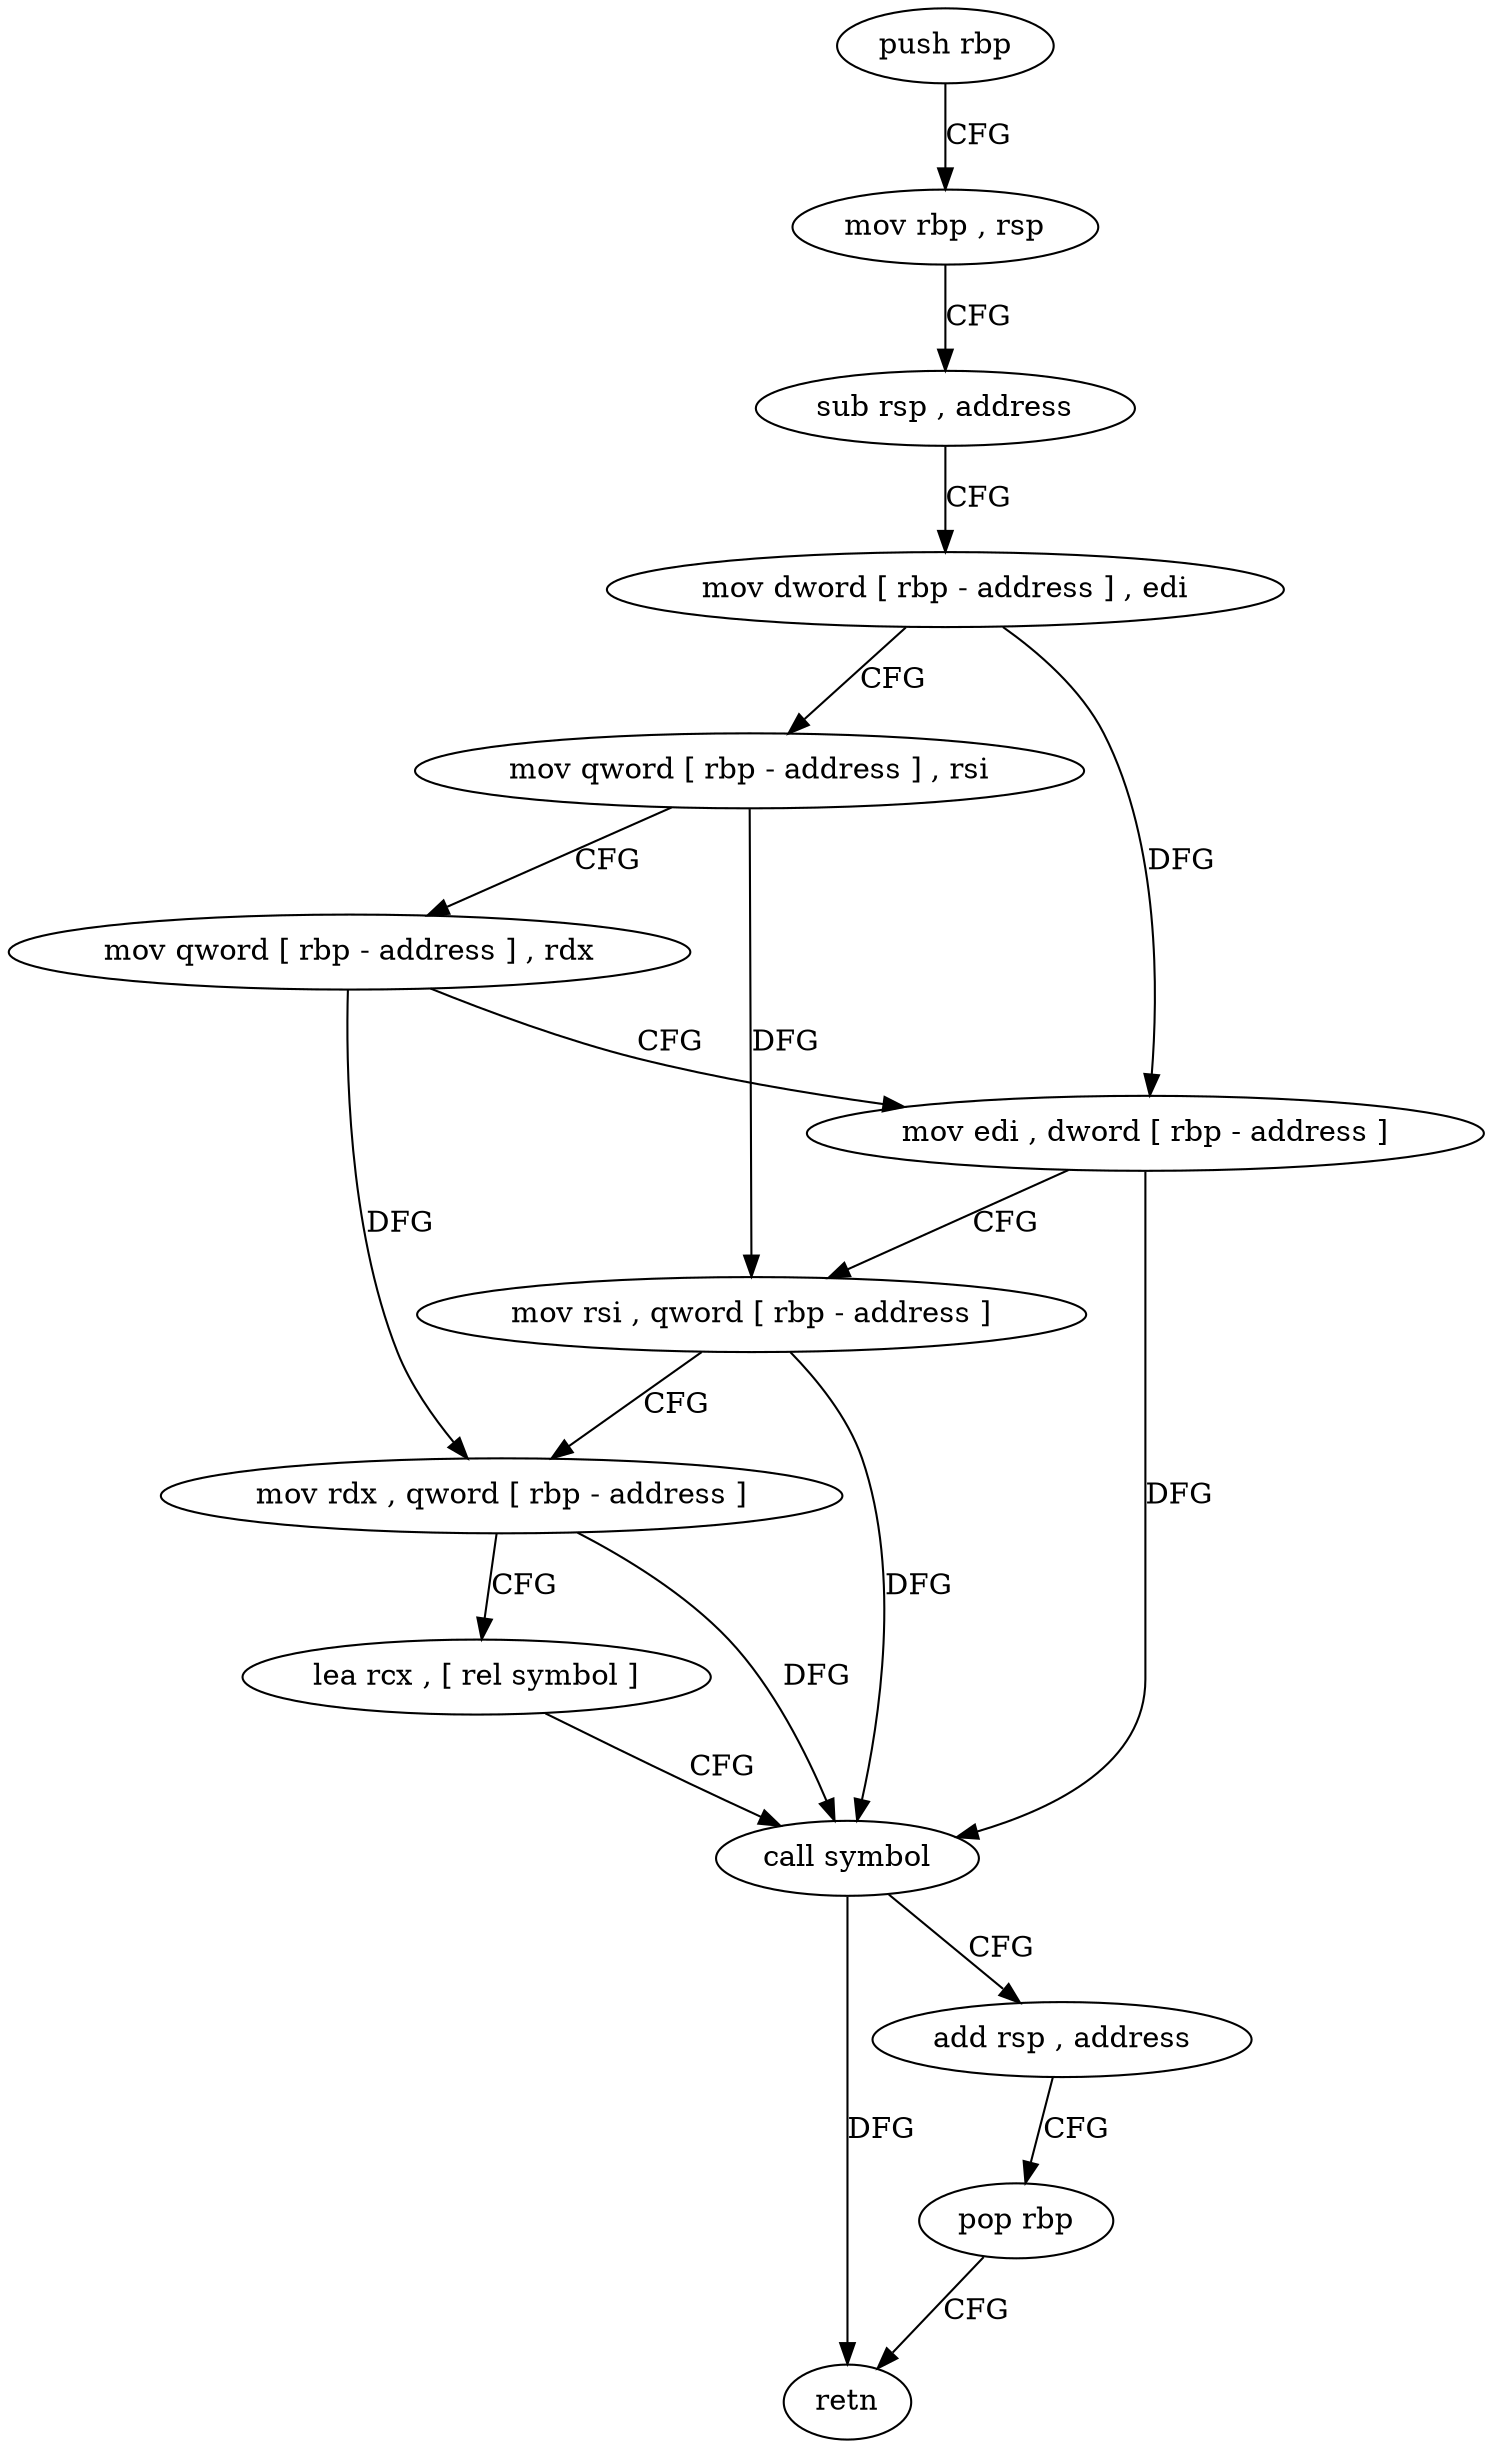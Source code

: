 digraph "func" {
"4234672" [label = "push rbp" ]
"4234673" [label = "mov rbp , rsp" ]
"4234676" [label = "sub rsp , address" ]
"4234680" [label = "mov dword [ rbp - address ] , edi" ]
"4234683" [label = "mov qword [ rbp - address ] , rsi" ]
"4234687" [label = "mov qword [ rbp - address ] , rdx" ]
"4234691" [label = "mov edi , dword [ rbp - address ]" ]
"4234694" [label = "mov rsi , qword [ rbp - address ]" ]
"4234698" [label = "mov rdx , qword [ rbp - address ]" ]
"4234702" [label = "lea rcx , [ rel symbol ]" ]
"4234709" [label = "call symbol" ]
"4234714" [label = "add rsp , address" ]
"4234718" [label = "pop rbp" ]
"4234719" [label = "retn" ]
"4234672" -> "4234673" [ label = "CFG" ]
"4234673" -> "4234676" [ label = "CFG" ]
"4234676" -> "4234680" [ label = "CFG" ]
"4234680" -> "4234683" [ label = "CFG" ]
"4234680" -> "4234691" [ label = "DFG" ]
"4234683" -> "4234687" [ label = "CFG" ]
"4234683" -> "4234694" [ label = "DFG" ]
"4234687" -> "4234691" [ label = "CFG" ]
"4234687" -> "4234698" [ label = "DFG" ]
"4234691" -> "4234694" [ label = "CFG" ]
"4234691" -> "4234709" [ label = "DFG" ]
"4234694" -> "4234698" [ label = "CFG" ]
"4234694" -> "4234709" [ label = "DFG" ]
"4234698" -> "4234702" [ label = "CFG" ]
"4234698" -> "4234709" [ label = "DFG" ]
"4234702" -> "4234709" [ label = "CFG" ]
"4234709" -> "4234714" [ label = "CFG" ]
"4234709" -> "4234719" [ label = "DFG" ]
"4234714" -> "4234718" [ label = "CFG" ]
"4234718" -> "4234719" [ label = "CFG" ]
}
